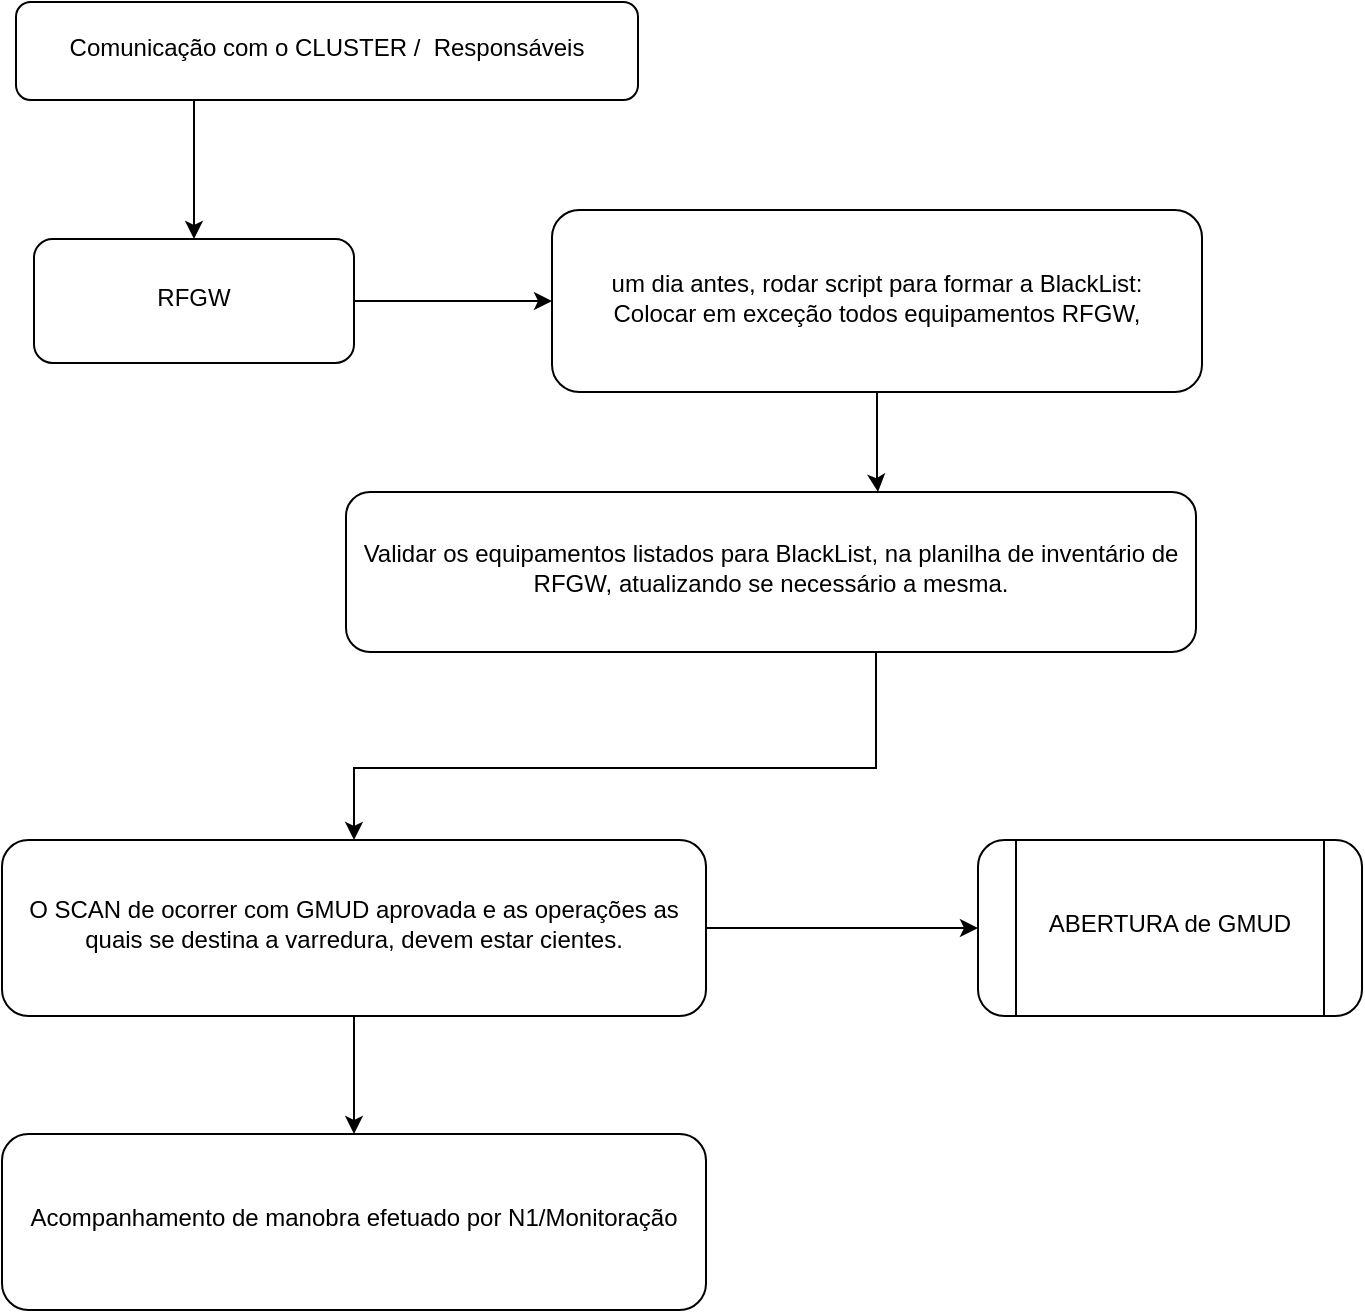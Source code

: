 <mxfile version="21.5.1" type="github">
  <diagram id="B21st1OlzCJdoa5PMOJx" name="Page-1">
    <mxGraphModel dx="954" dy="974" grid="0" gridSize="10" guides="1" tooltips="1" connect="1" arrows="1" fold="1" page="0" pageScale="1" pageWidth="827" pageHeight="1169" math="0" shadow="0">
      <root>
        <mxCell id="0" />
        <mxCell id="1" parent="0" />
        <mxCell id="TPGdoi8z3zeD4R6MfQsZ-3" value="" style="edgeStyle=orthogonalEdgeStyle;rounded=0;orthogonalLoop=1;jettySize=auto;html=1;" parent="1" source="TPGdoi8z3zeD4R6MfQsZ-1" target="TPGdoi8z3zeD4R6MfQsZ-2" edge="1">
          <mxGeometry relative="1" as="geometry">
            <Array as="points">
              <mxPoint x="285" y="33" />
              <mxPoint x="285" y="33" />
            </Array>
          </mxGeometry>
        </mxCell>
        <mxCell id="TPGdoi8z3zeD4R6MfQsZ-1" value="Comunicação com o CLUSTER /&amp;nbsp; Responsáveis" style="rounded=1;whiteSpace=wrap;html=1;shadow=0;strokeWidth=1;spacing=6;spacingTop=-4;" parent="1" vertex="1">
          <mxGeometry x="196" y="-46" width="311" height="49" as="geometry" />
        </mxCell>
        <mxCell id="TPGdoi8z3zeD4R6MfQsZ-5" value="" style="edgeStyle=orthogonalEdgeStyle;rounded=0;orthogonalLoop=1;jettySize=auto;html=1;" parent="1" source="TPGdoi8z3zeD4R6MfQsZ-2" target="TPGdoi8z3zeD4R6MfQsZ-4" edge="1">
          <mxGeometry relative="1" as="geometry" />
        </mxCell>
        <mxCell id="TPGdoi8z3zeD4R6MfQsZ-2" value="RFGW" style="rounded=1;whiteSpace=wrap;html=1;shadow=0;strokeWidth=1;spacing=6;spacingTop=-4;" parent="1" vertex="1">
          <mxGeometry x="205" y="72.5" width="160" height="62" as="geometry" />
        </mxCell>
        <mxCell id="TPGdoi8z3zeD4R6MfQsZ-7" value="" style="edgeStyle=orthogonalEdgeStyle;rounded=0;orthogonalLoop=1;jettySize=auto;html=1;" parent="1" source="TPGdoi8z3zeD4R6MfQsZ-4" target="TPGdoi8z3zeD4R6MfQsZ-6" edge="1">
          <mxGeometry relative="1" as="geometry">
            <Array as="points">
              <mxPoint x="627" y="194" />
              <mxPoint x="627" y="194" />
            </Array>
          </mxGeometry>
        </mxCell>
        <mxCell id="TPGdoi8z3zeD4R6MfQsZ-4" value="&lt;div&gt;um dia antes, rodar script para formar a BlackList:&lt;/div&gt;&lt;div&gt;Colocar em exceção todos equipamentos RFGW, &lt;/div&gt;" style="rounded=1;whiteSpace=wrap;html=1;shadow=0;strokeWidth=1;spacing=6;spacingTop=-4;" parent="1" vertex="1">
          <mxGeometry x="464" y="58" width="325" height="91" as="geometry" />
        </mxCell>
        <mxCell id="TPGdoi8z3zeD4R6MfQsZ-9" value="" style="edgeStyle=orthogonalEdgeStyle;rounded=0;orthogonalLoop=1;jettySize=auto;html=1;" parent="1" source="TPGdoi8z3zeD4R6MfQsZ-6" target="TPGdoi8z3zeD4R6MfQsZ-8" edge="1">
          <mxGeometry relative="1" as="geometry">
            <Array as="points">
              <mxPoint x="626" y="337" />
              <mxPoint x="365" y="337" />
            </Array>
          </mxGeometry>
        </mxCell>
        <mxCell id="TPGdoi8z3zeD4R6MfQsZ-6" value="Validar os equipamentos listados para BlackList, na planilha de inventário de RFGW, atualizando se necessário a mesma." style="rounded=1;whiteSpace=wrap;html=1;shadow=0;strokeWidth=1;spacing=6;spacingTop=-4;" parent="1" vertex="1">
          <mxGeometry x="361" y="199" width="425" height="80" as="geometry" />
        </mxCell>
        <mxCell id="TPGdoi8z3zeD4R6MfQsZ-18" value="" style="edgeStyle=orthogonalEdgeStyle;rounded=0;orthogonalLoop=1;jettySize=auto;html=1;" parent="1" source="TPGdoi8z3zeD4R6MfQsZ-8" target="TPGdoi8z3zeD4R6MfQsZ-17" edge="1">
          <mxGeometry relative="1" as="geometry" />
        </mxCell>
        <mxCell id="GZqNlrHkETa73sDB27j--2" value="" style="edgeStyle=orthogonalEdgeStyle;rounded=0;orthogonalLoop=1;jettySize=auto;html=1;" edge="1" parent="1" source="TPGdoi8z3zeD4R6MfQsZ-8" target="GZqNlrHkETa73sDB27j--1">
          <mxGeometry relative="1" as="geometry" />
        </mxCell>
        <mxCell id="TPGdoi8z3zeD4R6MfQsZ-8" value="O SCAN de ocorrer com GMUD aprovada e as operações as quais se destina a varredura, devem estar cientes." style="rounded=1;whiteSpace=wrap;html=1;shadow=0;strokeWidth=1;spacing=6;spacingTop=-4;" parent="1" vertex="1">
          <mxGeometry x="189" y="373" width="352" height="88" as="geometry" />
        </mxCell>
        <mxCell id="TPGdoi8z3zeD4R6MfQsZ-17" value="ABERTURA de GMUD" style="shape=process;whiteSpace=wrap;html=1;backgroundOutline=1;rounded=1;shadow=0;strokeWidth=1;spacing=6;spacingTop=-4;" parent="1" vertex="1">
          <mxGeometry x="677" y="373" width="192" height="88" as="geometry" />
        </mxCell>
        <mxCell id="GZqNlrHkETa73sDB27j--1" value="Acompanhamento de manobra efetuado por N1/Monitoração" style="rounded=1;whiteSpace=wrap;html=1;shadow=0;strokeWidth=1;spacing=6;spacingTop=-4;" vertex="1" parent="1">
          <mxGeometry x="189" y="520" width="352" height="88" as="geometry" />
        </mxCell>
      </root>
    </mxGraphModel>
  </diagram>
</mxfile>
